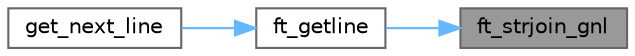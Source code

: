 digraph "ft_strjoin_gnl"
{
 // LATEX_PDF_SIZE
  bgcolor="transparent";
  edge [fontname=Helvetica,fontsize=10,labelfontname=Helvetica,labelfontsize=10];
  node [fontname=Helvetica,fontsize=10,shape=box,height=0.2,width=0.4];
  rankdir="RL";
  Node1 [id="Node000001",label="ft_strjoin_gnl",height=0.2,width=0.4,color="gray40", fillcolor="grey60", style="filled", fontcolor="black",tooltip=" "];
  Node1 -> Node2 [id="edge1_Node000001_Node000002",dir="back",color="steelblue1",style="solid",tooltip=" "];
  Node2 [id="Node000002",label="ft_getline",height=0.2,width=0.4,color="grey40", fillcolor="white", style="filled",URL="$get__next__line_8c.html#ac399d9cfea1c9c616618f3ca222a6d1f",tooltip=" "];
  Node2 -> Node3 [id="edge2_Node000002_Node000003",dir="back",color="steelblue1",style="solid",tooltip=" "];
  Node3 [id="Node000003",label="get_next_line",height=0.2,width=0.4,color="grey40", fillcolor="white", style="filled",URL="$get__next__line_8c.html#a78d68a5f50a6eec0380ce25b4a1bd5b7",tooltip=" "];
}
